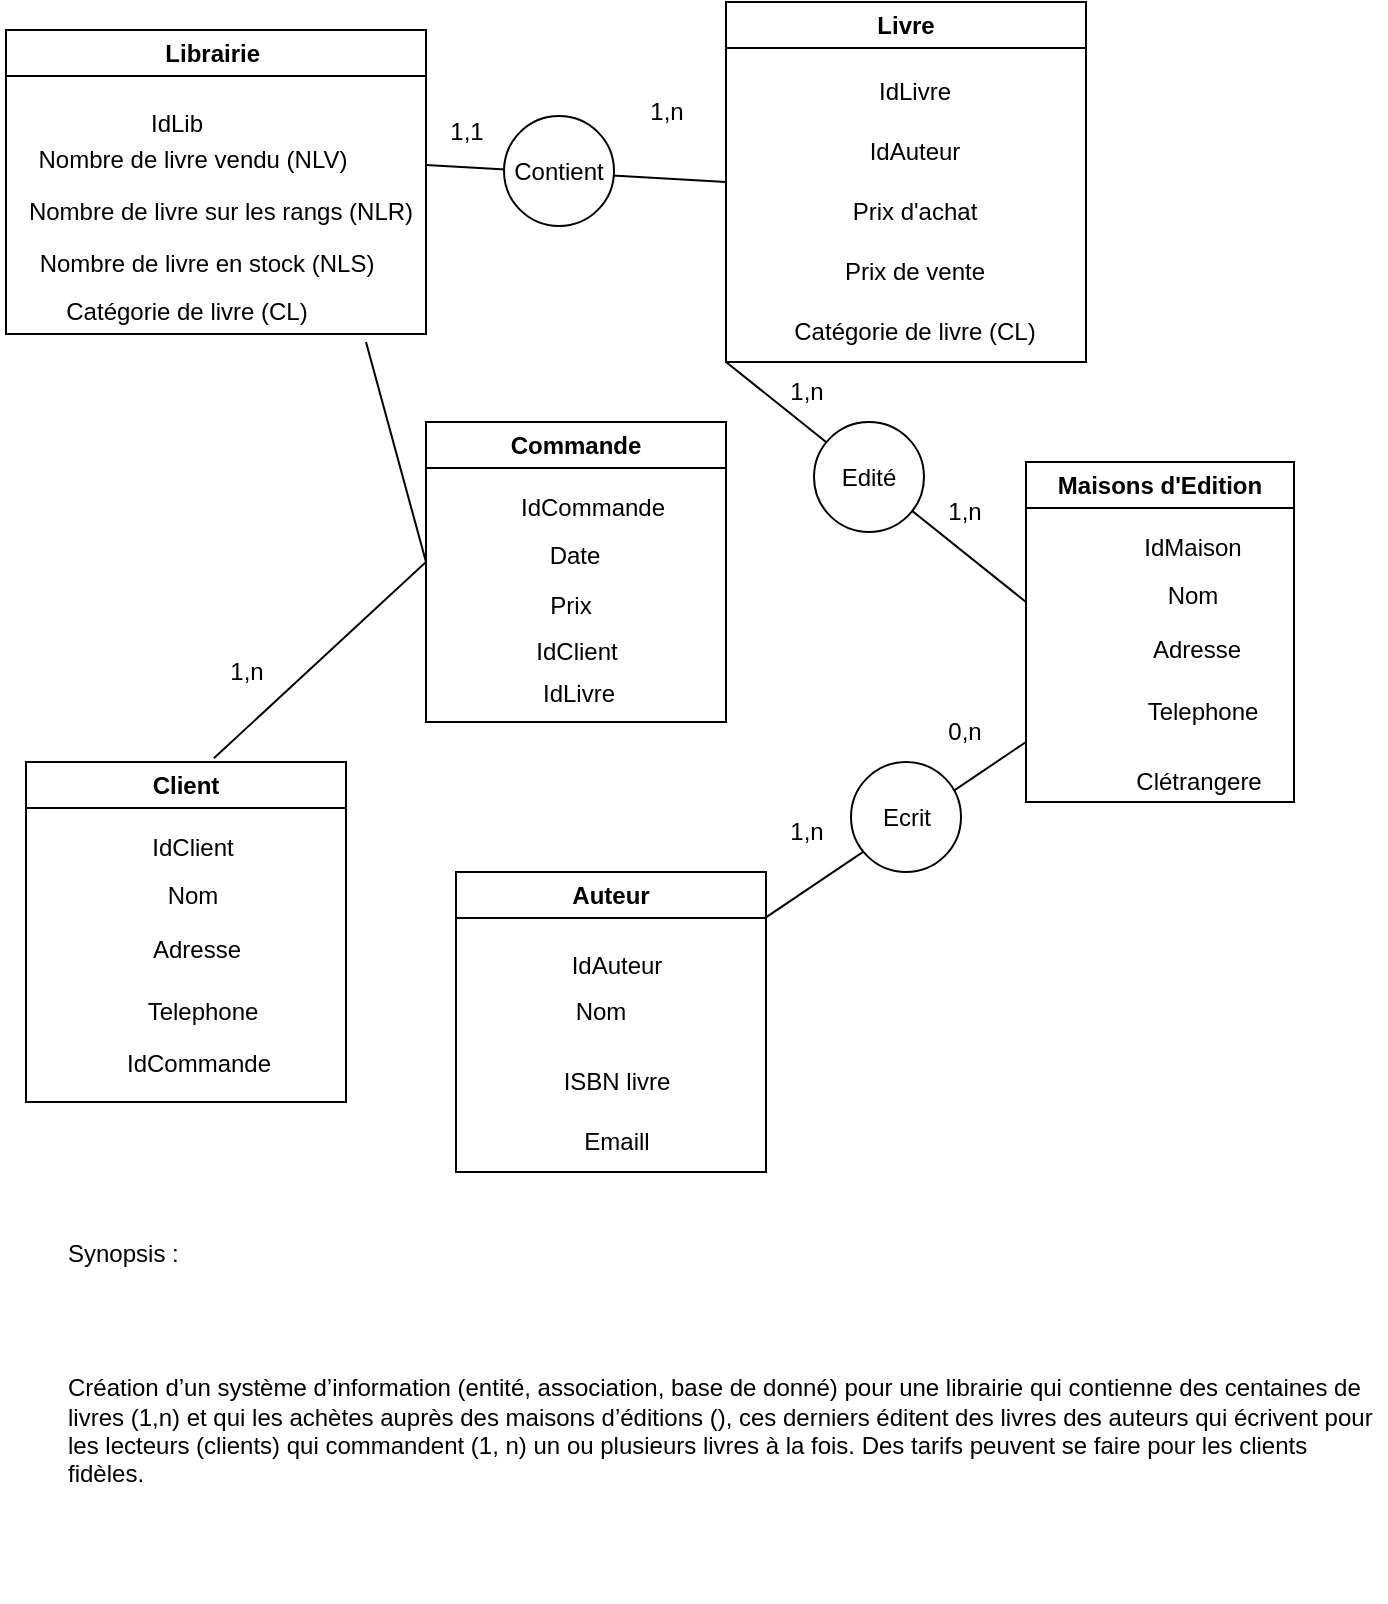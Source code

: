 <mxfile version="20.8.5" type="github">
  <diagram id="C5RBs43oDa-KdzZeNtuy" name="Page-1">
    <mxGraphModel dx="756" dy="440" grid="1" gridSize="10" guides="1" tooltips="1" connect="1" arrows="1" fold="1" page="1" pageScale="1" pageWidth="827" pageHeight="1169" math="0" shadow="0">
      <root>
        <mxCell id="WIyWlLk6GJQsqaUBKTNV-0" />
        <mxCell id="WIyWlLk6GJQsqaUBKTNV-1" parent="WIyWlLk6GJQsqaUBKTNV-0" />
        <mxCell id="kNG4grC75QlbrtCjjNvb-0" value="&lt;p class=&quot;MsoNormal&quot;&gt;Librairie&amp;nbsp;&lt;/p&gt;" style="swimlane;whiteSpace=wrap;html=1;" vertex="1" parent="WIyWlLk6GJQsqaUBKTNV-1">
          <mxGeometry x="10" y="24" width="210" height="152" as="geometry" />
        </mxCell>
        <mxCell id="kNG4grC75QlbrtCjjNvb-2" value="&lt;p class=&quot;MsoNormal&quot;&gt;Nombre de livre vendu (NLV)&lt;/p&gt;" style="text;html=1;align=center;verticalAlign=middle;resizable=0;points=[];autosize=1;strokeColor=none;fillColor=none;" vertex="1" parent="kNG4grC75QlbrtCjjNvb-0">
          <mxGeometry x="3" y="40" width="180" height="50" as="geometry" />
        </mxCell>
        <mxCell id="kNG4grC75QlbrtCjjNvb-1" value="&lt;p class=&quot;MsoNormal&quot;&gt;IdLib&lt;/p&gt;" style="text;html=1;align=center;verticalAlign=middle;resizable=0;points=[];autosize=1;strokeColor=none;fillColor=none;" vertex="1" parent="kNG4grC75QlbrtCjjNvb-0">
          <mxGeometry x="60" y="22" width="50" height="50" as="geometry" />
        </mxCell>
        <mxCell id="kNG4grC75QlbrtCjjNvb-4" value="&lt;p class=&quot;MsoNormal&quot;&gt;Nombre de livre en stock (NLS)&lt;/p&gt;" style="text;html=1;align=center;verticalAlign=middle;resizable=0;points=[];autosize=1;strokeColor=none;fillColor=none;" vertex="1" parent="kNG4grC75QlbrtCjjNvb-0">
          <mxGeometry x="5" y="92" width="190" height="50" as="geometry" />
        </mxCell>
        <mxCell id="kNG4grC75QlbrtCjjNvb-3" value="&lt;p class=&quot;MsoNormal&quot;&gt;Nombre de livre sur les rangs (NLR)&lt;/p&gt;" style="text;html=1;align=center;verticalAlign=middle;resizable=0;points=[];autosize=1;strokeColor=none;fillColor=none;" vertex="1" parent="kNG4grC75QlbrtCjjNvb-0">
          <mxGeometry x="-3" y="66" width="220" height="50" as="geometry" />
        </mxCell>
        <mxCell id="kNG4grC75QlbrtCjjNvb-6" value="Livre" style="swimlane;whiteSpace=wrap;html=1;" vertex="1" parent="WIyWlLk6GJQsqaUBKTNV-1">
          <mxGeometry x="370" y="10" width="180" height="180" as="geometry" />
        </mxCell>
        <mxCell id="kNG4grC75QlbrtCjjNvb-7" value="&lt;p class=&quot;MsoNormal&quot;&gt;IdAuteur&lt;/p&gt;" style="text;html=1;align=center;verticalAlign=middle;resizable=0;points=[];autosize=1;strokeColor=none;fillColor=none;" vertex="1" parent="kNG4grC75QlbrtCjjNvb-6">
          <mxGeometry x="59" y="50" width="70" height="50" as="geometry" />
        </mxCell>
        <mxCell id="kNG4grC75QlbrtCjjNvb-8" value="&lt;p class=&quot;MsoNormal&quot;&gt;IdLivre&lt;/p&gt;" style="text;html=1;align=center;verticalAlign=middle;resizable=0;points=[];autosize=1;strokeColor=none;fillColor=none;" vertex="1" parent="kNG4grC75QlbrtCjjNvb-6">
          <mxGeometry x="64" y="20" width="60" height="50" as="geometry" />
        </mxCell>
        <mxCell id="kNG4grC75QlbrtCjjNvb-9" value="&lt;p class=&quot;MsoNormal&quot;&gt;Prix de vente&lt;/p&gt;" style="text;html=1;align=center;verticalAlign=middle;resizable=0;points=[];autosize=1;strokeColor=none;fillColor=none;" vertex="1" parent="kNG4grC75QlbrtCjjNvb-6">
          <mxGeometry x="49" y="110" width="90" height="50" as="geometry" />
        </mxCell>
        <mxCell id="kNG4grC75QlbrtCjjNvb-10" value="&lt;p class=&quot;MsoNormal&quot;&gt;Prix d&#39;achat&lt;/p&gt;" style="text;html=1;align=center;verticalAlign=middle;resizable=0;points=[];autosize=1;strokeColor=none;fillColor=none;" vertex="1" parent="kNG4grC75QlbrtCjjNvb-6">
          <mxGeometry x="49" y="80" width="90" height="50" as="geometry" />
        </mxCell>
        <mxCell id="kNG4grC75QlbrtCjjNvb-11" value="&lt;p class=&quot;MsoNormal&quot;&gt;Catégorie de livre (CL)&lt;/p&gt;" style="text;html=1;align=center;verticalAlign=middle;resizable=0;points=[];autosize=1;strokeColor=none;fillColor=none;" vertex="1" parent="kNG4grC75QlbrtCjjNvb-6">
          <mxGeometry x="24" y="140" width="140" height="50" as="geometry" />
        </mxCell>
        <mxCell id="kNG4grC75QlbrtCjjNvb-12" value="Auteur" style="swimlane;whiteSpace=wrap;html=1;" vertex="1" parent="WIyWlLk6GJQsqaUBKTNV-1">
          <mxGeometry x="235" y="445" width="155" height="150" as="geometry" />
        </mxCell>
        <mxCell id="kNG4grC75QlbrtCjjNvb-13" value="&lt;p class=&quot;MsoNormal&quot;&gt;IdAuteur&lt;/p&gt;" style="text;html=1;align=center;verticalAlign=middle;resizable=0;points=[];autosize=1;strokeColor=none;fillColor=none;" vertex="1" parent="kNG4grC75QlbrtCjjNvb-12">
          <mxGeometry x="45" y="22" width="70" height="50" as="geometry" />
        </mxCell>
        <mxCell id="kNG4grC75QlbrtCjjNvb-15" value="&lt;p class=&quot;MsoNormal&quot;&gt;ISBN livre&lt;/p&gt;" style="text;html=1;align=center;verticalAlign=middle;resizable=0;points=[];autosize=1;strokeColor=none;fillColor=none;" vertex="1" parent="kNG4grC75QlbrtCjjNvb-12">
          <mxGeometry x="40" y="80" width="80" height="50" as="geometry" />
        </mxCell>
        <mxCell id="kNG4grC75QlbrtCjjNvb-16" value="&lt;p class=&quot;MsoNormal&quot;&gt;Nom&lt;/p&gt;" style="text;html=1;align=center;verticalAlign=middle;resizable=0;points=[];autosize=1;strokeColor=none;fillColor=none;" vertex="1" parent="kNG4grC75QlbrtCjjNvb-12">
          <mxGeometry x="47" y="45" width="50" height="50" as="geometry" />
        </mxCell>
        <mxCell id="kNG4grC75QlbrtCjjNvb-17" value="&lt;p class=&quot;MsoNormal&quot;&gt;Emaill&lt;/p&gt;" style="text;html=1;align=center;verticalAlign=middle;resizable=0;points=[];autosize=1;strokeColor=none;fillColor=none;" vertex="1" parent="kNG4grC75QlbrtCjjNvb-12">
          <mxGeometry x="50" y="110" width="60" height="50" as="geometry" />
        </mxCell>
        <mxCell id="kNG4grC75QlbrtCjjNvb-18" value="Commande" style="swimlane;whiteSpace=wrap;html=1;" vertex="1" parent="WIyWlLk6GJQsqaUBKTNV-1">
          <mxGeometry x="220" y="220" width="150" height="150" as="geometry" />
        </mxCell>
        <mxCell id="kNG4grC75QlbrtCjjNvb-19" value="&lt;p class=&quot;MsoNormal&quot;&gt;IdCommande&lt;/p&gt;" style="text;html=1;align=center;verticalAlign=middle;resizable=0;points=[];autosize=1;strokeColor=none;fillColor=none;" vertex="1" parent="kNG4grC75QlbrtCjjNvb-18">
          <mxGeometry x="33" y="18" width="100" height="50" as="geometry" />
        </mxCell>
        <mxCell id="kNG4grC75QlbrtCjjNvb-20" value="&lt;p class=&quot;MsoNormal&quot;&gt;Prix&lt;/p&gt;" style="text;html=1;align=center;verticalAlign=middle;resizable=0;points=[];autosize=1;strokeColor=none;fillColor=none;" vertex="1" parent="kNG4grC75QlbrtCjjNvb-18">
          <mxGeometry x="52" y="67" width="40" height="50" as="geometry" />
        </mxCell>
        <mxCell id="kNG4grC75QlbrtCjjNvb-21" value="&lt;p class=&quot;MsoNormal&quot;&gt;Date&lt;/p&gt;" style="text;html=1;align=center;verticalAlign=middle;resizable=0;points=[];autosize=1;strokeColor=none;fillColor=none;" vertex="1" parent="kNG4grC75QlbrtCjjNvb-18">
          <mxGeometry x="49" y="42" width="50" height="50" as="geometry" />
        </mxCell>
        <mxCell id="kNG4grC75QlbrtCjjNvb-22" value="&lt;p class=&quot;MsoNormal&quot;&gt;IdClient&lt;/p&gt;" style="text;html=1;align=center;verticalAlign=middle;resizable=0;points=[];autosize=1;strokeColor=none;fillColor=none;" vertex="1" parent="kNG4grC75QlbrtCjjNvb-18">
          <mxGeometry x="45" y="90" width="60" height="50" as="geometry" />
        </mxCell>
        <mxCell id="kNG4grC75QlbrtCjjNvb-23" value="&lt;p class=&quot;MsoNormal&quot;&gt;IdLivre&lt;/p&gt;" style="text;html=1;align=center;verticalAlign=middle;resizable=0;points=[];autosize=1;strokeColor=none;fillColor=none;" vertex="1" parent="kNG4grC75QlbrtCjjNvb-18">
          <mxGeometry x="46" y="111" width="60" height="50" as="geometry" />
        </mxCell>
        <mxCell id="kNG4grC75QlbrtCjjNvb-24" value="Client" style="swimlane;whiteSpace=wrap;html=1;" vertex="1" parent="WIyWlLk6GJQsqaUBKTNV-1">
          <mxGeometry x="20" y="390" width="160" height="170" as="geometry" />
        </mxCell>
        <mxCell id="kNG4grC75QlbrtCjjNvb-25" value="&lt;p class=&quot;MsoNormal&quot;&gt;IdClient&lt;/p&gt;" style="text;html=1;align=center;verticalAlign=middle;resizable=0;points=[];autosize=1;strokeColor=none;fillColor=none;" vertex="1" parent="kNG4grC75QlbrtCjjNvb-24">
          <mxGeometry x="53" y="18" width="60" height="50" as="geometry" />
        </mxCell>
        <mxCell id="kNG4grC75QlbrtCjjNvb-26" value="&lt;p class=&quot;MsoNormal&quot;&gt;Adresse&lt;/p&gt;" style="text;html=1;align=center;verticalAlign=middle;resizable=0;points=[];autosize=1;strokeColor=none;fillColor=none;" vertex="1" parent="kNG4grC75QlbrtCjjNvb-24">
          <mxGeometry x="50" y="69" width="70" height="50" as="geometry" />
        </mxCell>
        <mxCell id="kNG4grC75QlbrtCjjNvb-27" value="&lt;p class=&quot;MsoNormal&quot;&gt;Nom&lt;/p&gt;" style="text;html=1;align=center;verticalAlign=middle;resizable=0;points=[];autosize=1;strokeColor=none;fillColor=none;" vertex="1" parent="kNG4grC75QlbrtCjjNvb-24">
          <mxGeometry x="58" y="42" width="50" height="50" as="geometry" />
        </mxCell>
        <mxCell id="kNG4grC75QlbrtCjjNvb-28" value="&lt;p class=&quot;MsoNormal&quot;&gt;Telephone&lt;/p&gt;" style="text;html=1;align=center;verticalAlign=middle;resizable=0;points=[];autosize=1;strokeColor=none;fillColor=none;" vertex="1" parent="kNG4grC75QlbrtCjjNvb-24">
          <mxGeometry x="48" y="100" width="80" height="50" as="geometry" />
        </mxCell>
        <mxCell id="kNG4grC75QlbrtCjjNvb-29" value="&lt;p class=&quot;MsoNormal&quot;&gt;IdCommande&lt;/p&gt;" style="text;html=1;align=center;verticalAlign=middle;resizable=0;points=[];autosize=1;strokeColor=none;fillColor=none;" vertex="1" parent="kNG4grC75QlbrtCjjNvb-24">
          <mxGeometry x="36" y="126" width="100" height="50" as="geometry" />
        </mxCell>
        <mxCell id="kNG4grC75QlbrtCjjNvb-36" value="" style="endArrow=none;html=1;rounded=0;entryX=0;entryY=1;entryDx=0;entryDy=0;" edge="1" parent="WIyWlLk6GJQsqaUBKTNV-1" target="kNG4grC75QlbrtCjjNvb-6">
          <mxGeometry width="50" height="50" relative="1" as="geometry">
            <mxPoint x="520" y="310" as="sourcePoint" />
            <mxPoint x="230" y="170" as="targetPoint" />
          </mxGeometry>
        </mxCell>
        <mxCell id="kNG4grC75QlbrtCjjNvb-37" value="" style="endArrow=none;html=1;rounded=0;entryX=0;entryY=0.5;entryDx=0;entryDy=0;exitX=0.968;exitY=0.029;exitDx=0;exitDy=0;exitPerimeter=0;" edge="1" parent="WIyWlLk6GJQsqaUBKTNV-1" source="kNG4grC75QlbrtCjjNvb-3" target="kNG4grC75QlbrtCjjNvb-6">
          <mxGeometry width="50" height="50" relative="1" as="geometry">
            <mxPoint x="240" y="80" as="sourcePoint" />
            <mxPoint x="430" y="90" as="targetPoint" />
          </mxGeometry>
        </mxCell>
        <mxCell id="kNG4grC75QlbrtCjjNvb-39" value="Contient" style="ellipse;whiteSpace=wrap;html=1;aspect=fixed;" vertex="1" parent="WIyWlLk6GJQsqaUBKTNV-1">
          <mxGeometry x="259" y="67" width="55" height="55" as="geometry" />
        </mxCell>
        <mxCell id="kNG4grC75QlbrtCjjNvb-40" value="1,1" style="text;html=1;align=center;verticalAlign=middle;resizable=0;points=[];autosize=1;strokeColor=none;fillColor=none;" vertex="1" parent="WIyWlLk6GJQsqaUBKTNV-1">
          <mxGeometry x="220" y="60" width="40" height="30" as="geometry" />
        </mxCell>
        <mxCell id="kNG4grC75QlbrtCjjNvb-41" value="1,n" style="text;html=1;align=center;verticalAlign=middle;resizable=0;points=[];autosize=1;strokeColor=none;fillColor=none;" vertex="1" parent="WIyWlLk6GJQsqaUBKTNV-1">
          <mxGeometry x="320" y="50" width="40" height="30" as="geometry" />
        </mxCell>
        <mxCell id="kNG4grC75QlbrtCjjNvb-30" value="Maisons d&#39;Edition" style="swimlane;whiteSpace=wrap;html=1;startSize=23;" vertex="1" parent="WIyWlLk6GJQsqaUBKTNV-1">
          <mxGeometry x="520" y="240" width="134" height="170" as="geometry" />
        </mxCell>
        <mxCell id="kNG4grC75QlbrtCjjNvb-31" value="&lt;p class=&quot;MsoNormal&quot;&gt;IdMaison&lt;/p&gt;" style="text;html=1;align=center;verticalAlign=middle;resizable=0;points=[];autosize=1;strokeColor=none;fillColor=none;" vertex="1" parent="kNG4grC75QlbrtCjjNvb-30">
          <mxGeometry x="48" y="18" width="70" height="50" as="geometry" />
        </mxCell>
        <mxCell id="kNG4grC75QlbrtCjjNvb-32" value="&lt;p class=&quot;MsoNormal&quot;&gt;Adresse&lt;/p&gt;" style="text;html=1;align=center;verticalAlign=middle;resizable=0;points=[];autosize=1;strokeColor=none;fillColor=none;" vertex="1" parent="kNG4grC75QlbrtCjjNvb-30">
          <mxGeometry x="50" y="69" width="70" height="50" as="geometry" />
        </mxCell>
        <mxCell id="kNG4grC75QlbrtCjjNvb-33" value="&lt;p class=&quot;MsoNormal&quot;&gt;Nom&lt;/p&gt;" style="text;html=1;align=center;verticalAlign=middle;resizable=0;points=[];autosize=1;strokeColor=none;fillColor=none;" vertex="1" parent="kNG4grC75QlbrtCjjNvb-30">
          <mxGeometry x="58" y="42" width="50" height="50" as="geometry" />
        </mxCell>
        <mxCell id="kNG4grC75QlbrtCjjNvb-34" value="&lt;p class=&quot;MsoNormal&quot;&gt;Telephone&lt;/p&gt;" style="text;html=1;align=center;verticalAlign=middle;resizable=0;points=[];autosize=1;strokeColor=none;fillColor=none;" vertex="1" parent="kNG4grC75QlbrtCjjNvb-30">
          <mxGeometry x="48" y="100" width="80" height="50" as="geometry" />
        </mxCell>
        <mxCell id="kNG4grC75QlbrtCjjNvb-35" value="&lt;p class=&quot;MsoNormal&quot;&gt;Clétrangere&lt;/p&gt;" style="text;html=1;align=center;verticalAlign=middle;resizable=0;points=[];autosize=1;strokeColor=none;fillColor=none;" vertex="1" parent="kNG4grC75QlbrtCjjNvb-30">
          <mxGeometry x="41" y="135" width="90" height="50" as="geometry" />
        </mxCell>
        <mxCell id="kNG4grC75QlbrtCjjNvb-43" value="Edité" style="ellipse;whiteSpace=wrap;html=1;aspect=fixed;" vertex="1" parent="WIyWlLk6GJQsqaUBKTNV-1">
          <mxGeometry x="414" y="220" width="55" height="55" as="geometry" />
        </mxCell>
        <mxCell id="kNG4grC75QlbrtCjjNvb-44" value="1,n" style="text;html=1;align=center;verticalAlign=middle;resizable=0;points=[];autosize=1;strokeColor=none;fillColor=none;" vertex="1" parent="WIyWlLk6GJQsqaUBKTNV-1">
          <mxGeometry x="390" y="190" width="40" height="30" as="geometry" />
        </mxCell>
        <mxCell id="kNG4grC75QlbrtCjjNvb-45" value="1,n" style="text;html=1;align=center;verticalAlign=middle;resizable=0;points=[];autosize=1;strokeColor=none;fillColor=none;" vertex="1" parent="WIyWlLk6GJQsqaUBKTNV-1">
          <mxGeometry x="469" y="250" width="40" height="30" as="geometry" />
        </mxCell>
        <mxCell id="kNG4grC75QlbrtCjjNvb-48" value="" style="endArrow=none;html=1;rounded=0;exitX=0.587;exitY=-0.011;exitDx=0;exitDy=0;exitPerimeter=0;" edge="1" parent="WIyWlLk6GJQsqaUBKTNV-1" source="kNG4grC75QlbrtCjjNvb-24">
          <mxGeometry width="50" height="50" relative="1" as="geometry">
            <mxPoint x="243" y="441" as="sourcePoint" />
            <mxPoint x="190" y="180" as="targetPoint" />
            <Array as="points">
              <mxPoint x="220" y="290" />
            </Array>
          </mxGeometry>
        </mxCell>
        <mxCell id="kNG4grC75QlbrtCjjNvb-5" value="&lt;p class=&quot;MsoNormal&quot;&gt;Catégorie de livre (CL)&lt;/p&gt;" style="text;html=1;align=center;verticalAlign=middle;resizable=0;points=[];autosize=1;strokeColor=none;fillColor=none;" vertex="1" parent="WIyWlLk6GJQsqaUBKTNV-1">
          <mxGeometry x="30" y="140" width="140" height="50" as="geometry" />
        </mxCell>
        <mxCell id="kNG4grC75QlbrtCjjNvb-53" value="" style="endArrow=none;html=1;rounded=0;" edge="1" parent="WIyWlLk6GJQsqaUBKTNV-1" source="kNG4grC75QlbrtCjjNvb-12">
          <mxGeometry width="50" height="50" relative="1" as="geometry">
            <mxPoint x="470" y="430" as="sourcePoint" />
            <mxPoint x="520" y="380" as="targetPoint" />
          </mxGeometry>
        </mxCell>
        <mxCell id="kNG4grC75QlbrtCjjNvb-54" value="Ecrit" style="ellipse;whiteSpace=wrap;html=1;aspect=fixed;" vertex="1" parent="WIyWlLk6GJQsqaUBKTNV-1">
          <mxGeometry x="432.5" y="390" width="55" height="55" as="geometry" />
        </mxCell>
        <mxCell id="kNG4grC75QlbrtCjjNvb-55" value="1,n" style="text;html=1;align=center;verticalAlign=middle;resizable=0;points=[];autosize=1;strokeColor=none;fillColor=none;" vertex="1" parent="WIyWlLk6GJQsqaUBKTNV-1">
          <mxGeometry x="390" y="410" width="40" height="30" as="geometry" />
        </mxCell>
        <mxCell id="kNG4grC75QlbrtCjjNvb-56" value="0,n" style="text;html=1;align=center;verticalAlign=middle;resizable=0;points=[];autosize=1;strokeColor=none;fillColor=none;" vertex="1" parent="WIyWlLk6GJQsqaUBKTNV-1">
          <mxGeometry x="469" y="360" width="40" height="30" as="geometry" />
        </mxCell>
        <mxCell id="kNG4grC75QlbrtCjjNvb-57" value="1,n" style="text;html=1;align=center;verticalAlign=middle;resizable=0;points=[];autosize=1;strokeColor=none;fillColor=none;" vertex="1" parent="WIyWlLk6GJQsqaUBKTNV-1">
          <mxGeometry x="110" y="330" width="40" height="30" as="geometry" />
        </mxCell>
        <mxCell id="kNG4grC75QlbrtCjjNvb-59" value="&lt;p class=&quot;MsoNormal&quot;&gt;Synopsis&amp;nbsp;:&lt;/p&gt;&lt;br&gt;&lt;br&gt;&lt;p class=&quot;MsoNormal&quot;&gt;Création d’un système d’information (entité, association, base de donné) pour une librairie qui contienne des centaines de livres (1,n) et qui les achètes auprès des maisons d’éditions (), ces derniers éditent des livres des auteurs qui écrivent pour les lecteurs (clients) qui commandent (1, n) un ou plusieurs livres à la fois. Des tarifs peuvent se faire pour les clients&lt;br&gt;fidèles. &lt;span style=&quot;mso-spacerun:yes&quot;&gt;&amp;nbsp;&lt;/span&gt;&lt;span style=&quot;mso-spacerun:yes&quot;&gt;&amp;nbsp;&lt;/span&gt;&lt;span style=&quot;mso-spacerun:yes&quot;&gt;&amp;nbsp;&lt;/span&gt;&lt;span style=&quot;mso-spacerun:yes&quot;&gt;&amp;nbsp;&lt;/span&gt;&lt;span style=&quot;mso-spacerun:yes&quot;&gt;&amp;nbsp;&lt;/span&gt;&lt;span style=&quot;mso-spacerun:yes&quot;&gt;&amp;nbsp;&lt;/span&gt;&lt;span style=&quot;mso-spacerun:yes&quot;&gt;&amp;nbsp;&lt;/span&gt;&lt;span style=&quot;mso-spacerun:yes&quot;&gt;&amp;nbsp;&lt;/span&gt;&lt;/p&gt;" style="text;whiteSpace=wrap;html=1;" vertex="1" parent="WIyWlLk6GJQsqaUBKTNV-1">
          <mxGeometry x="39" y="610" width="661" height="200" as="geometry" />
        </mxCell>
      </root>
    </mxGraphModel>
  </diagram>
</mxfile>
